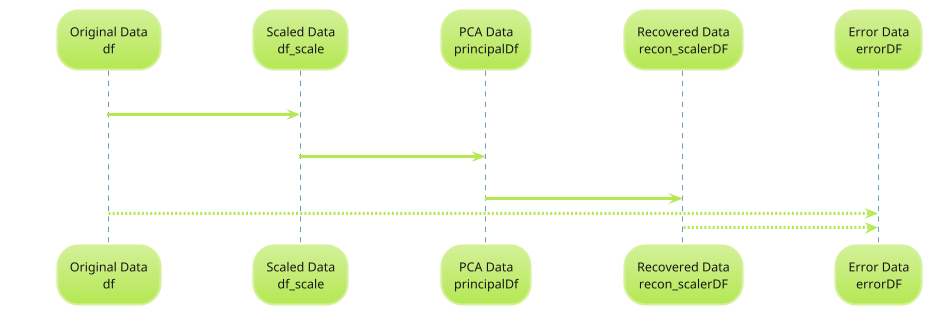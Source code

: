 @startuml architecture
!theme hacker
participant "Original Data\ndf" as df
participant "Scaled Data\ndf_scale" as df_scale
participant "PCA Data\nprincipalDf" as principalDf
participant "Recovered Data\nrecon_scalerDF" as recon_scalerDF
participant "Error Data\nerrorDF" as errorDF

df -> df_scale: scaler.fit_transform()
df_scale -> principalDf: pca.fit_transform()
principalDf -> recon_scalerDF: pca.inverse_transform()
df --> errorDF
recon_scalerDF --> errorDF

@enduml